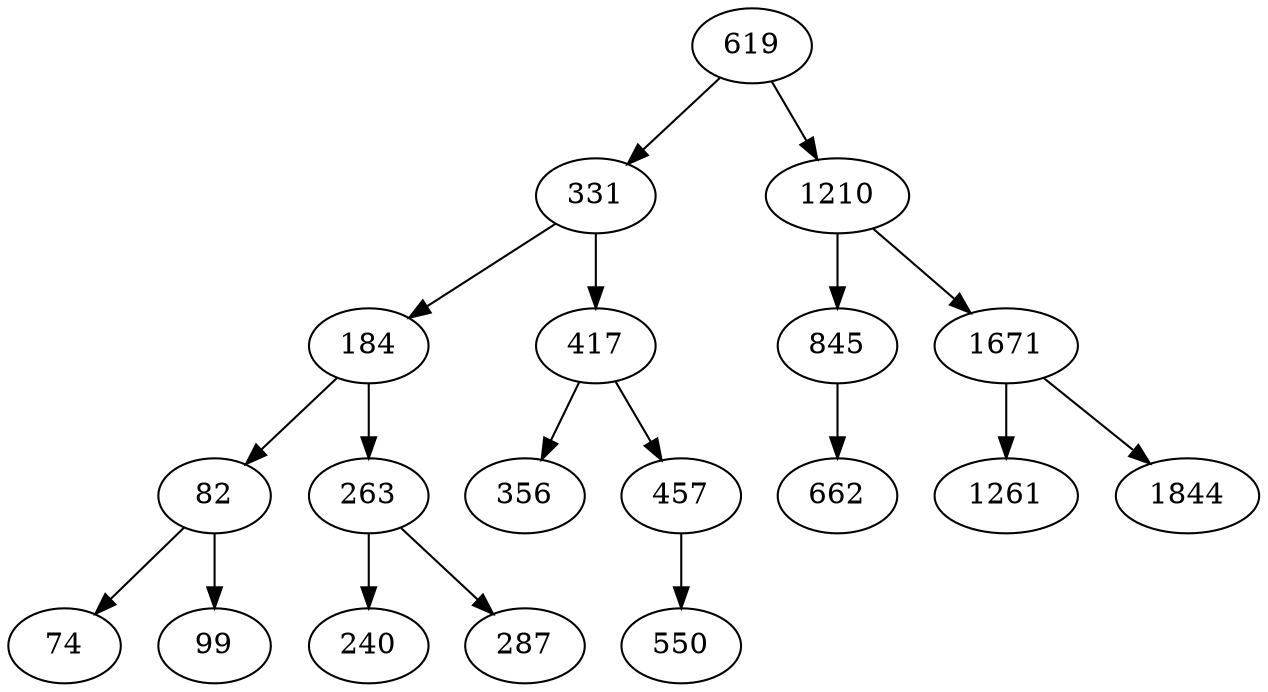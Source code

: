 digraph AVLBaum
{
619 -> 331;
619 -> 1210;
331 -> 184;
331 -> 417;
184 -> 82;
184 -> 263;
82 -> 74;
82 -> 99;
263 -> 240;
263 -> 287;
417 -> 356;
417 -> 457;
457 -> 550;
1210 -> 845;
1210 -> 1671;
845 -> 662;
1671 -> 1261;
1671 -> 1844;
}

